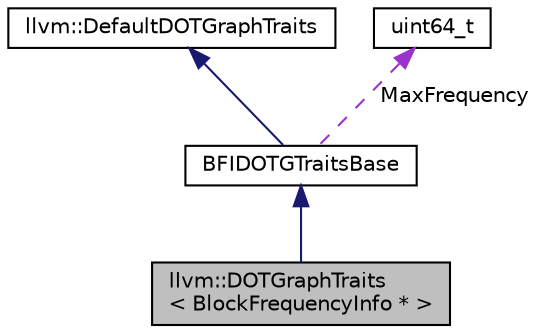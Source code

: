 digraph "llvm::DOTGraphTraits&lt; BlockFrequencyInfo * &gt;"
{
 // LATEX_PDF_SIZE
  bgcolor="transparent";
  edge [fontname="Helvetica",fontsize="10",labelfontname="Helvetica",labelfontsize="10"];
  node [fontname="Helvetica",fontsize="10",shape="box"];
  Node1 [label="llvm::DOTGraphTraits\l\< BlockFrequencyInfo * \>",height=0.2,width=0.4,color="black", fillcolor="grey75", style="filled", fontcolor="black",tooltip=" "];
  Node2 -> Node1 [dir="back",color="midnightblue",fontsize="10",style="solid",fontname="Helvetica"];
  Node2 [label="BFIDOTGTraitsBase",height=0.2,width=0.4,color="black",URL="$structllvm_1_1BFIDOTGraphTraitsBase.html",tooltip=" "];
  Node3 -> Node2 [dir="back",color="midnightblue",fontsize="10",style="solid",fontname="Helvetica"];
  Node3 [label="llvm::DefaultDOTGraphTraits",height=0.2,width=0.4,color="black",URL="$structllvm_1_1DefaultDOTGraphTraits.html",tooltip="DefaultDOTGraphTraits - This class provides the default implementations of all of the DOTGraphTraits ..."];
  Node4 -> Node2 [dir="back",color="darkorchid3",fontsize="10",style="dashed",label=" MaxFrequency" ,fontname="Helvetica"];
  Node4 [label="uint64_t",height=0.2,width=0.4,color="black",tooltip=" "];
}
